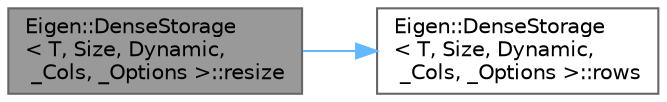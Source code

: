 digraph "Eigen::DenseStorage&lt; T, Size, Dynamic, _Cols, _Options &gt;::resize"
{
 // LATEX_PDF_SIZE
  bgcolor="transparent";
  edge [fontname=Helvetica,fontsize=10,labelfontname=Helvetica,labelfontsize=10];
  node [fontname=Helvetica,fontsize=10,shape=box,height=0.2,width=0.4];
  rankdir="LR";
  Node1 [id="Node000001",label="Eigen::DenseStorage\l\< T, Size, Dynamic,\l _Cols, _Options \>::resize",height=0.2,width=0.4,color="gray40", fillcolor="grey60", style="filled", fontcolor="black",tooltip=" "];
  Node1 -> Node2 [id="edge1_Node000001_Node000002",color="steelblue1",style="solid",tooltip=" "];
  Node2 [id="Node000002",label="Eigen::DenseStorage\l\< T, Size, Dynamic,\l _Cols, _Options \>::rows",height=0.2,width=0.4,color="grey40", fillcolor="white", style="filled",URL="$class_eigen_1_1_dense_storage_3_01_t_00_01_size_00_01_dynamic_00_01___cols_00_01___options_01_4.html#a093b0f8a5c6f3a390c746394f94a105f",tooltip=" "];
}

